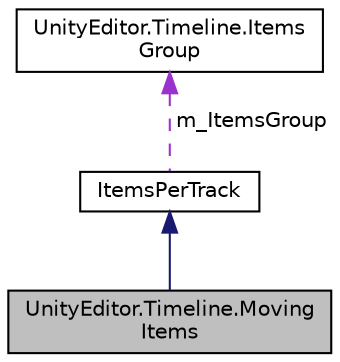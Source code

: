digraph "UnityEditor.Timeline.MovingItems"
{
 // LATEX_PDF_SIZE
  edge [fontname="Helvetica",fontsize="10",labelfontname="Helvetica",labelfontsize="10"];
  node [fontname="Helvetica",fontsize="10",shape=record];
  Node1 [label="UnityEditor.Timeline.Moving\lItems",height=0.2,width=0.4,color="black", fillcolor="grey75", style="filled", fontcolor="black",tooltip=" "];
  Node2 -> Node1 [dir="back",color="midnightblue",fontsize="10",style="solid",fontname="Helvetica"];
  Node2 [label="ItemsPerTrack",height=0.2,width=0.4,color="black", fillcolor="white", style="filled",URL="$class_unity_editor_1_1_timeline_1_1_items_per_track.html",tooltip=" "];
  Node3 -> Node2 [dir="back",color="darkorchid3",fontsize="10",style="dashed",label=" m_ItemsGroup" ,fontname="Helvetica"];
  Node3 [label="UnityEditor.Timeline.Items\lGroup",height=0.2,width=0.4,color="black", fillcolor="white", style="filled",URL="$class_unity_editor_1_1_timeline_1_1_items_group.html",tooltip=" "];
}
